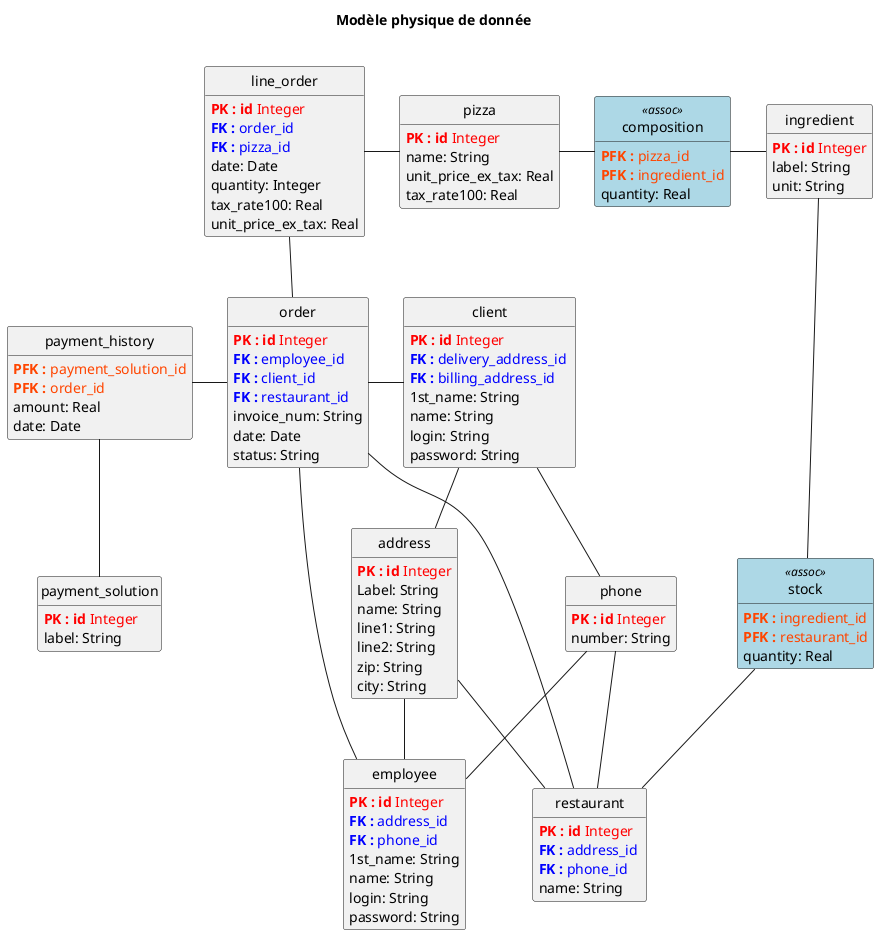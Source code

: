 @startuml

title Modèle physique de donnée\n

/' = = = = = = = STYLE = = = = = = = '/
hide empty methods
hide circle
skinparam class {
    BackgroundColor<<assoc>> lightblue
}

/' = = = = = = = MACRO = = = = = = = '/
!define rel(a,b,c,d,e) a c e
!define rea(a,b,c,d) (a, b) c d
!define pyk(n,t="Integer") <font color="red"><b>PK : n</b> t</font>
!define fnk(n,r,t="Integer") <font color="blue"><b>FK :</b> n </font>
!define pfk(n,r,t="Integer") <font color="orangered"><b>PFK :</b> n</font>

/' = = = = = = = CLASSE = = = = = = = '/
class address
class client
class composition <<assoc>>
class employee
class ingredient
class line_order
class order
class payment_history
class payment_solution
class phone
class pizza
class restaurant
class stock <<assoc>>

/' = = = = = = = RELATION = = = = = = = '/
rel(address,1,--,1,restaurant)
rel(address,1,--,*,employee)
rel(client,1,--,1..2,phone)
rel(client,1..2,--,1..2,address)
rel(employee,1,-,*,order)
rel(line_order,*,--,1,order)
rel(line_order,1,-,*,pizza)
rel(order,*,-,1,client)
rel(order,1,-,*,restaurant)
rel(order,1,-left-,*,payment_history)
rel(payment_solution,1,-up-,*,payment_history)
rel(phone,1,--,1..2,employee)
rel(phone,1,--,1,restaurant)

/' = = = = = = = KEY = = = = = = = '/
class address {
    pyk(id,Integer)
}
class client {
    pyk(id, Integer)
    fnk(delivery_address_id,address.id)
    fnk(billing_address_id,address.id)
}
class composition {
    pfk(pizza_id,pizza.id)
    pfk(ingredient_id,ingredient.id)
}
class employee {
    pyk(id,Integer)
    fnk(address_id,address.id)
    fnk(phone_id,phone.id)
}
class ingredient {
    pyk(id,Integer)
}
class line_order {
    pyk(id,Integer)
    fnk(order_id,order.id)
    fnk(pizza_id,pizza.id)
}
class order {
    pyk(id,Integer)
    fnk(employee_id,employee.id)
    fnk(client_id,client.id)
    fnk(restaurant_id,restaurant.id)
}
class payment_history {
    pfk(payment_solution_id,payment_solution.id)
    pfk(order_id,order.id)
}
class payment_solution {
    pyk(id,Integer)
}
class phone {
    pyk(id,Integer)
}
class pizza {
    pyk(id,Integer)
}
class restaurant {
    pyk(id,Integer)
    fnk(address_id,address.id)
    fnk(phone_id,phone.id)
}
class stock {
    pfk(ingredient_id,ingredient.id)
    pfk(restaurant_id,restaurant.id)
}

/' = = = = = = = ATTRIBUTE = = = = = = = '/
class address {
    Label: String
    name: String
    line1: String
    line2: String
    zip: String
    city: String
}
class client {
    1st_name: String
    name: String
    login: String
    password: String
}
class composition {
    quantity: Real
}
class employee {
    1st_name: String
    name: String
    login: String
    password: String
}
class ingredient {
    label: String
    unit: String
}
class line_order {
    date: Date
    quantity: Integer
    tax_rate100: Real
    unit_price_ex_tax: Real
}
class order {
    invoice_num: String
    date: Date
    status: String
}
class payment_history {
    amount: Real
    date: Date
}
class payment_solution {
    label: String
}
class pizza {
    name: String
    unit_price_ex_tax: Real
    tax_rate100: Real
}
class phone {
    number: String
}
class restaurant {
    name: String
}
class stock {
    quantity: Real
}


/' = = = = = = = ASSOCIATION = = = = = = = '/
rel(pizza,.,-,.,composition)
rel(composition,.,-,.,ingredient)
rel(ingredient,.,--,.,stock)
rel(stock,.,--,.,restaurant)

@enduml
